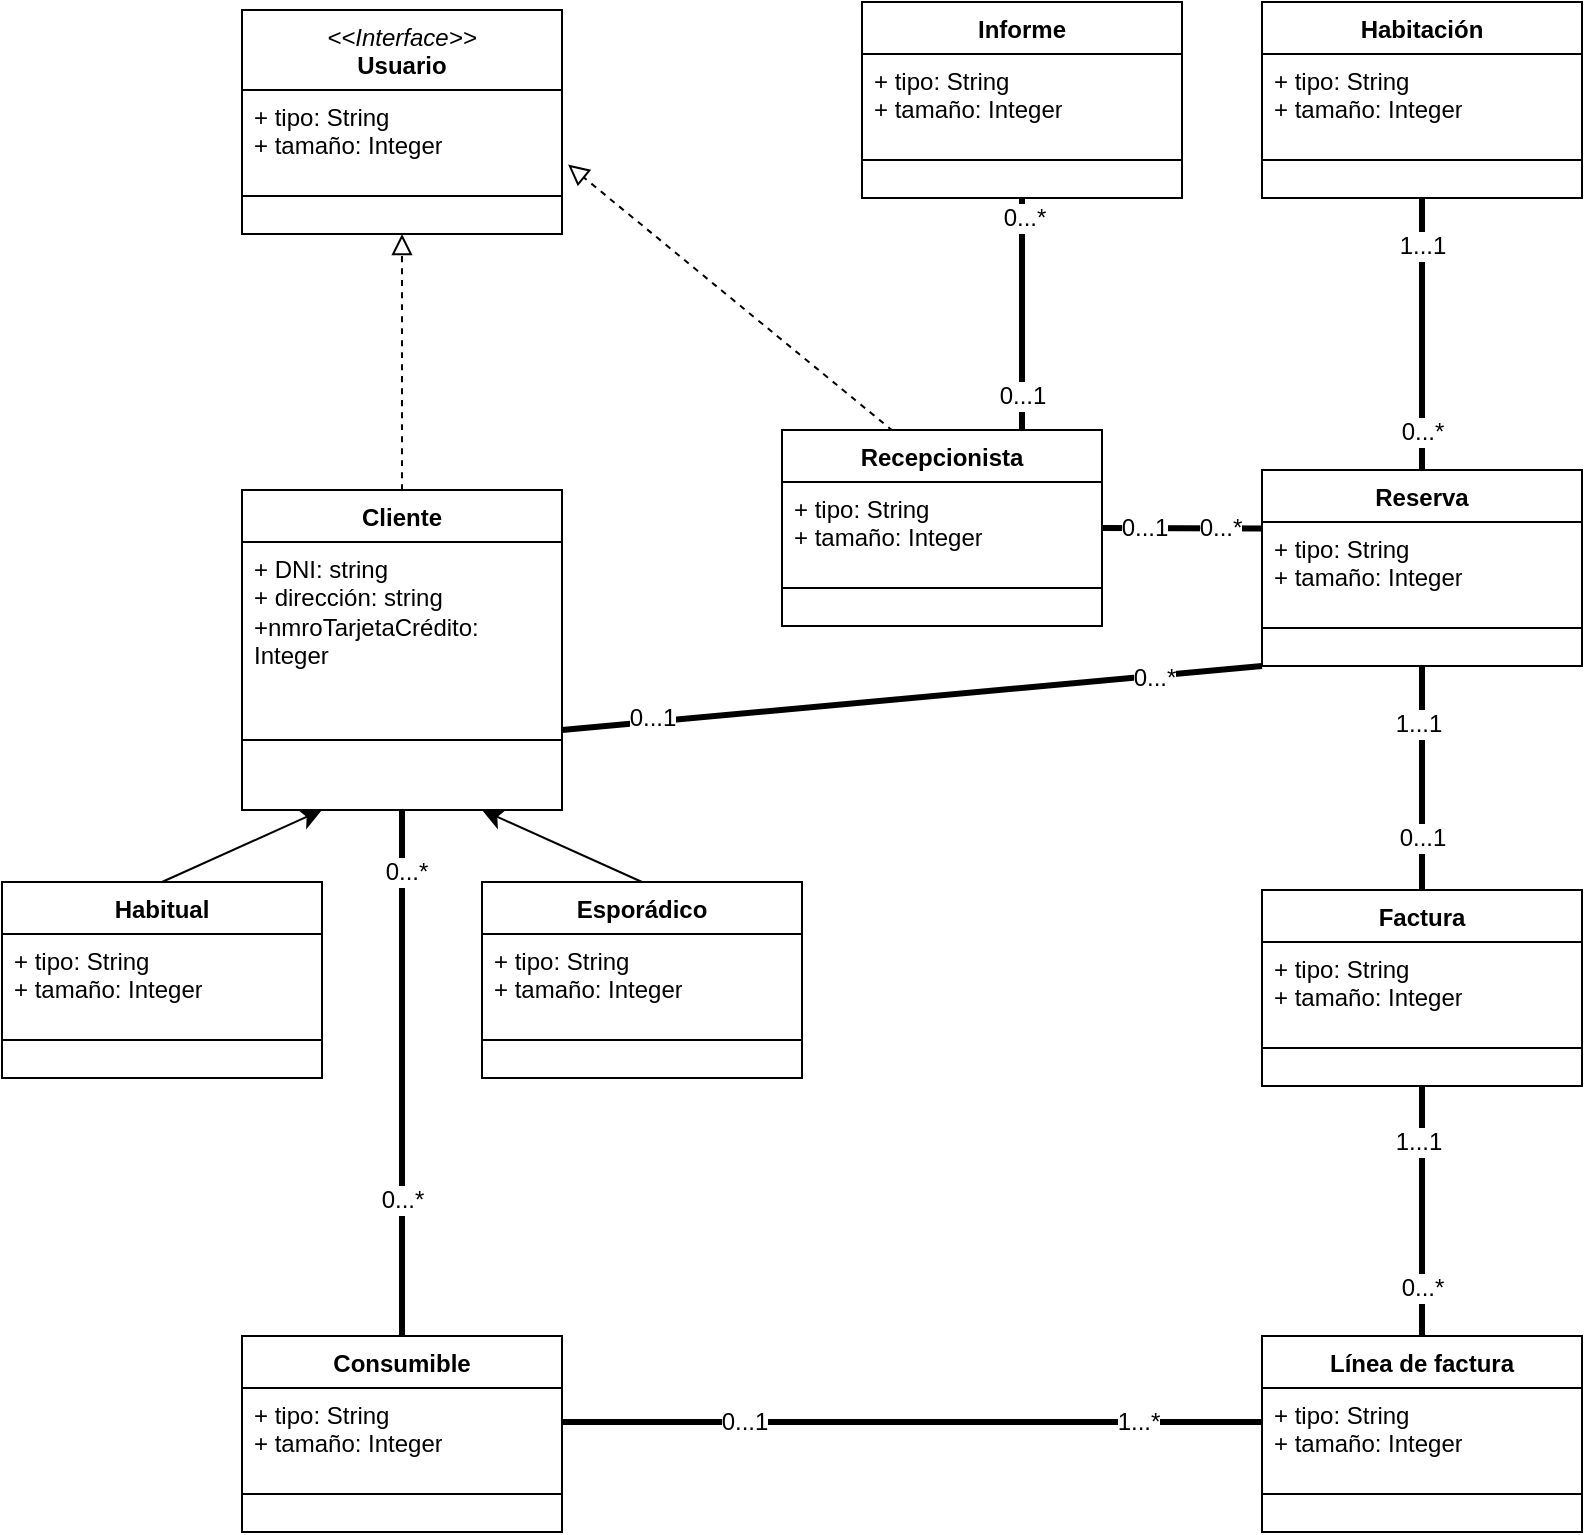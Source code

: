 <mxfile version="26.2.6">
  <diagram id="C5RBs43oDa-KdzZeNtuy" name="Page-1">
    <mxGraphModel dx="540" dy="704" grid="1" gridSize="10" guides="1" tooltips="1" connect="1" arrows="1" fold="1" page="1" pageScale="1" pageWidth="827" pageHeight="1169" math="0" shadow="0">
      <root>
        <mxCell id="WIyWlLk6GJQsqaUBKTNV-0" />
        <mxCell id="WIyWlLk6GJQsqaUBKTNV-1" parent="WIyWlLk6GJQsqaUBKTNV-0" />
        <mxCell id="tSlWaG0Mjs1WQoQpVSNo-32" style="edgeStyle=none;curved=1;rounded=0;orthogonalLoop=1;jettySize=auto;html=1;entryX=0.75;entryY=1;entryDx=0;entryDy=0;fontSize=12;startSize=8;endSize=8;exitX=0.5;exitY=0;exitDx=0;exitDy=0;" edge="1" parent="WIyWlLk6GJQsqaUBKTNV-1" source="tSlWaG0Mjs1WQoQpVSNo-64" target="tSlWaG0Mjs1WQoQpVSNo-61">
          <mxGeometry relative="1" as="geometry" />
        </mxCell>
        <mxCell id="tSlWaG0Mjs1WQoQpVSNo-18" value="" style="endArrow=none;startArrow=none;endFill=0;startFill=0;endSize=8;html=1;verticalAlign=bottom;labelBackgroundColor=none;strokeWidth=3;rounded=0;fontSize=12;curved=1;entryX=0;entryY=1;entryDx=0;entryDy=0;exitX=1;exitY=0.75;exitDx=0;exitDy=0;" edge="1" parent="WIyWlLk6GJQsqaUBKTNV-1" source="tSlWaG0Mjs1WQoQpVSNo-61" target="RvnSeQBEnFc8mbzQKr36-0">
          <mxGeometry width="160" relative="1" as="geometry">
            <mxPoint x="300" y="400" as="sourcePoint" />
            <mxPoint x="630" y="200" as="targetPoint" />
          </mxGeometry>
        </mxCell>
        <mxCell id="tSlWaG0Mjs1WQoQpVSNo-44" value="0...*" style="edgeLabel;html=1;align=center;verticalAlign=middle;resizable=0;points=[];fontSize=12;" vertex="1" connectable="0" parent="tSlWaG0Mjs1WQoQpVSNo-18">
          <mxGeometry x="0.691" y="-1" relative="1" as="geometry">
            <mxPoint as="offset" />
          </mxGeometry>
        </mxCell>
        <mxCell id="tSlWaG0Mjs1WQoQpVSNo-46" value="0...1" style="edgeLabel;html=1;align=center;verticalAlign=middle;resizable=0;points=[];fontSize=12;" vertex="1" connectable="0" parent="tSlWaG0Mjs1WQoQpVSNo-18">
          <mxGeometry x="-0.744" y="2" relative="1" as="geometry">
            <mxPoint as="offset" />
          </mxGeometry>
        </mxCell>
        <mxCell id="tSlWaG0Mjs1WQoQpVSNo-21" value="" style="endArrow=none;startArrow=none;endFill=0;startFill=0;endSize=8;html=1;verticalAlign=bottom;labelBackgroundColor=none;strokeWidth=3;rounded=0;fontSize=12;curved=1;exitX=0;exitY=0.5;exitDx=0;exitDy=0;entryX=1;entryY=0.5;entryDx=0;entryDy=0;" edge="1" parent="WIyWlLk6GJQsqaUBKTNV-1" source="tSlWaG0Mjs1WQoQpVSNo-74" target="tSlWaG0Mjs1WQoQpVSNo-71">
          <mxGeometry width="160" relative="1" as="geometry">
            <mxPoint x="550" y="680" as="sourcePoint" />
            <mxPoint x="280" y="785" as="targetPoint" />
          </mxGeometry>
        </mxCell>
        <mxCell id="tSlWaG0Mjs1WQoQpVSNo-51" value="0...1" style="edgeLabel;html=1;align=center;verticalAlign=middle;resizable=0;points=[];fontSize=12;" vertex="1" connectable="0" parent="tSlWaG0Mjs1WQoQpVSNo-21">
          <mxGeometry x="0.484" relative="1" as="geometry">
            <mxPoint as="offset" />
          </mxGeometry>
        </mxCell>
        <mxCell id="tSlWaG0Mjs1WQoQpVSNo-54" value="1...*" style="edgeLabel;html=1;align=center;verticalAlign=middle;resizable=0;points=[];fontSize=12;" vertex="1" connectable="0" parent="tSlWaG0Mjs1WQoQpVSNo-21">
          <mxGeometry x="-0.647" relative="1" as="geometry">
            <mxPoint as="offset" />
          </mxGeometry>
        </mxCell>
        <mxCell id="tSlWaG0Mjs1WQoQpVSNo-29" value="" style="endArrow=block;startArrow=none;endFill=0;startFill=0;endSize=8;html=1;verticalAlign=bottom;dashed=1;labelBackgroundColor=none;rounded=0;fontSize=12;curved=1;exitX=0.5;exitY=0;exitDx=0;exitDy=0;" edge="1" parent="WIyWlLk6GJQsqaUBKTNV-1" source="tSlWaG0Mjs1WQoQpVSNo-61" target="RvnSeQBEnFc8mbzQKr36-12">
          <mxGeometry width="160" relative="1" as="geometry">
            <mxPoint x="220" y="370" as="sourcePoint" />
            <mxPoint x="200" y="220" as="targetPoint" />
          </mxGeometry>
        </mxCell>
        <mxCell id="tSlWaG0Mjs1WQoQpVSNo-33" style="edgeStyle=none;curved=1;rounded=0;orthogonalLoop=1;jettySize=auto;html=1;exitX=0.5;exitY=0;exitDx=0;exitDy=0;entryX=0.25;entryY=1;entryDx=0;entryDy=0;fontSize=12;startSize=8;endSize=8;" edge="1" parent="WIyWlLk6GJQsqaUBKTNV-1" source="tSlWaG0Mjs1WQoQpVSNo-67" target="tSlWaG0Mjs1WQoQpVSNo-61">
          <mxGeometry relative="1" as="geometry" />
        </mxCell>
        <mxCell id="tSlWaG0Mjs1WQoQpVSNo-19" value="" style="endArrow=none;startArrow=none;endFill=0;startFill=0;endSize=8;html=1;verticalAlign=bottom;labelBackgroundColor=none;strokeWidth=3;rounded=0;fontSize=12;curved=1;exitX=0.5;exitY=0;exitDx=0;exitDy=0;entryX=0.5;entryY=1;entryDx=0;entryDy=0;" edge="1" parent="WIyWlLk6GJQsqaUBKTNV-1" source="RvnSeQBEnFc8mbzQKr36-8" target="RvnSeQBEnFc8mbzQKr36-0">
          <mxGeometry width="160" relative="1" as="geometry">
            <mxPoint x="390" y="560" as="sourcePoint" />
            <mxPoint x="585" y="560" as="targetPoint" />
          </mxGeometry>
        </mxCell>
        <mxCell id="tSlWaG0Mjs1WQoQpVSNo-47" value="0...1" style="edgeLabel;html=1;align=center;verticalAlign=middle;resizable=0;points=[];fontSize=12;" vertex="1" connectable="0" parent="tSlWaG0Mjs1WQoQpVSNo-19">
          <mxGeometry x="-0.53" y="-3" relative="1" as="geometry">
            <mxPoint x="-3" as="offset" />
          </mxGeometry>
        </mxCell>
        <mxCell id="tSlWaG0Mjs1WQoQpVSNo-48" value="1...1" style="edgeLabel;html=1;align=center;verticalAlign=middle;resizable=0;points=[];fontSize=12;" vertex="1" connectable="0" parent="tSlWaG0Mjs1WQoQpVSNo-19">
          <mxGeometry x="0.488" y="2" relative="1" as="geometry">
            <mxPoint as="offset" />
          </mxGeometry>
        </mxCell>
        <mxCell id="tSlWaG0Mjs1WQoQpVSNo-23" value="" style="endArrow=none;startArrow=none;endFill=0;startFill=0;endSize=8;html=1;verticalAlign=bottom;labelBackgroundColor=none;strokeWidth=3;rounded=0;fontSize=12;curved=1;entryX=0.5;entryY=0;entryDx=0;entryDy=0;exitX=0.5;exitY=1;exitDx=0;exitDy=0;" edge="1" parent="WIyWlLk6GJQsqaUBKTNV-1" source="tSlWaG0Mjs1WQoQpVSNo-57" target="RvnSeQBEnFc8mbzQKr36-0">
          <mxGeometry width="160" relative="1" as="geometry">
            <mxPoint x="480" y="750" as="sourcePoint" />
            <mxPoint x="585" y="390" as="targetPoint" />
          </mxGeometry>
        </mxCell>
        <mxCell id="tSlWaG0Mjs1WQoQpVSNo-40" value="1...1" style="edgeLabel;html=1;align=center;verticalAlign=middle;resizable=0;points=[];fontSize=12;" vertex="1" connectable="0" parent="tSlWaG0Mjs1WQoQpVSNo-23">
          <mxGeometry x="-0.652" relative="1" as="geometry">
            <mxPoint as="offset" />
          </mxGeometry>
        </mxCell>
        <mxCell id="tSlWaG0Mjs1WQoQpVSNo-41" value="0...*" style="edgeLabel;html=1;align=center;verticalAlign=middle;resizable=0;points=[];fontSize=12;" vertex="1" connectable="0" parent="tSlWaG0Mjs1WQoQpVSNo-23">
          <mxGeometry x="0.723" relative="1" as="geometry">
            <mxPoint as="offset" />
          </mxGeometry>
        </mxCell>
        <mxCell id="tSlWaG0Mjs1WQoQpVSNo-27" value="" style="endArrow=none;startArrow=none;endFill=0;startFill=0;endSize=8;html=1;verticalAlign=bottom;labelBackgroundColor=none;strokeWidth=3;rounded=0;fontSize=12;curved=1;exitX=0.5;exitY=0;exitDx=0;exitDy=0;entryX=0.5;entryY=1;entryDx=0;entryDy=0;" edge="1" parent="WIyWlLk6GJQsqaUBKTNV-1" source="tSlWaG0Mjs1WQoQpVSNo-73" target="RvnSeQBEnFc8mbzQKr36-8">
          <mxGeometry width="160" relative="1" as="geometry">
            <mxPoint x="530" y="600" as="sourcePoint" />
            <mxPoint x="725" y="600" as="targetPoint" />
          </mxGeometry>
        </mxCell>
        <mxCell id="tSlWaG0Mjs1WQoQpVSNo-49" value="1...1" style="edgeLabel;html=1;align=center;verticalAlign=middle;resizable=0;points=[];fontSize=12;" vertex="1" connectable="0" parent="tSlWaG0Mjs1WQoQpVSNo-27">
          <mxGeometry x="0.551" y="2" relative="1" as="geometry">
            <mxPoint as="offset" />
          </mxGeometry>
        </mxCell>
        <mxCell id="tSlWaG0Mjs1WQoQpVSNo-50" value="0...*" style="edgeLabel;html=1;align=center;verticalAlign=middle;resizable=0;points=[];fontSize=12;" vertex="1" connectable="0" parent="tSlWaG0Mjs1WQoQpVSNo-27">
          <mxGeometry x="-0.606" y="-3" relative="1" as="geometry">
            <mxPoint x="-3" as="offset" />
          </mxGeometry>
        </mxCell>
        <mxCell id="tSlWaG0Mjs1WQoQpVSNo-30" value="" style="endArrow=block;startArrow=none;endFill=0;startFill=0;endSize=8;html=1;verticalAlign=bottom;dashed=1;labelBackgroundColor=none;rounded=0;fontSize=12;curved=1;entryX=1.019;entryY=1.096;entryDx=0;entryDy=0;exitX=0.375;exitY=0.043;exitDx=0;exitDy=0;exitPerimeter=0;entryPerimeter=0;" edge="1" parent="WIyWlLk6GJQsqaUBKTNV-1" source="RvnSeQBEnFc8mbzQKr36-4" target="RvnSeQBEnFc8mbzQKr36-13">
          <mxGeometry width="160" relative="1" as="geometry">
            <mxPoint x="160" y="380" as="sourcePoint" />
            <mxPoint x="285" y="220" as="targetPoint" />
          </mxGeometry>
        </mxCell>
        <mxCell id="tSlWaG0Mjs1WQoQpVSNo-31" value="" style="endArrow=none;startArrow=none;endFill=0;startFill=0;endSize=8;html=1;verticalAlign=bottom;labelBackgroundColor=none;strokeWidth=3;rounded=0;fontSize=12;curved=1;entryX=0;entryY=0.096;entryDx=0;entryDy=0;entryPerimeter=0;exitX=1;exitY=0.5;exitDx=0;exitDy=0;" edge="1" parent="WIyWlLk6GJQsqaUBKTNV-1" source="RvnSeQBEnFc8mbzQKr36-4" target="RvnSeQBEnFc8mbzQKr36-1">
          <mxGeometry width="160" relative="1" as="geometry">
            <mxPoint x="550" y="370" as="sourcePoint" />
            <mxPoint x="550" y="368" as="targetPoint" />
          </mxGeometry>
        </mxCell>
        <mxCell id="tSlWaG0Mjs1WQoQpVSNo-42" value="0...*" style="edgeLabel;html=1;align=center;verticalAlign=middle;resizable=0;points=[];fontSize=12;" vertex="1" connectable="0" parent="tSlWaG0Mjs1WQoQpVSNo-31">
          <mxGeometry x="0.465" relative="1" as="geometry">
            <mxPoint as="offset" />
          </mxGeometry>
        </mxCell>
        <mxCell id="tSlWaG0Mjs1WQoQpVSNo-43" value="0...1" style="edgeLabel;html=1;align=center;verticalAlign=middle;resizable=0;points=[];fontSize=12;" vertex="1" connectable="0" parent="tSlWaG0Mjs1WQoQpVSNo-31">
          <mxGeometry x="-0.661" y="3" relative="1" as="geometry">
            <mxPoint x="7" y="3" as="offset" />
          </mxGeometry>
        </mxCell>
        <mxCell id="tSlWaG0Mjs1WQoQpVSNo-34" value="" style="endArrow=none;startArrow=none;endFill=0;startFill=0;endSize=8;html=1;verticalAlign=bottom;labelBackgroundColor=none;strokeWidth=3;rounded=0;fontSize=12;curved=1;entryX=0.5;entryY=1;entryDx=0;entryDy=0;exitX=0.75;exitY=0;exitDx=0;exitDy=0;" edge="1" parent="WIyWlLk6GJQsqaUBKTNV-1" source="RvnSeQBEnFc8mbzQKr36-4" target="RvnSeQBEnFc8mbzQKr36-16">
          <mxGeometry width="160" relative="1" as="geometry">
            <mxPoint x="550" y="383" as="sourcePoint" />
            <mxPoint x="640" y="383" as="targetPoint" />
          </mxGeometry>
        </mxCell>
        <mxCell id="tSlWaG0Mjs1WQoQpVSNo-38" value="0...*" style="edgeLabel;html=1;align=center;verticalAlign=middle;resizable=0;points=[];fontSize=12;" vertex="1" connectable="0" parent="tSlWaG0Mjs1WQoQpVSNo-34">
          <mxGeometry x="0.837" y="-1" relative="1" as="geometry">
            <mxPoint as="offset" />
          </mxGeometry>
        </mxCell>
        <mxCell id="tSlWaG0Mjs1WQoQpVSNo-39" value="0...1" style="edgeLabel;html=1;align=center;verticalAlign=middle;resizable=0;points=[];fontSize=12;" vertex="1" connectable="0" parent="tSlWaG0Mjs1WQoQpVSNo-34">
          <mxGeometry x="-0.702" relative="1" as="geometry">
            <mxPoint as="offset" />
          </mxGeometry>
        </mxCell>
        <mxCell id="tSlWaG0Mjs1WQoQpVSNo-52" value="" style="endArrow=none;startArrow=none;endFill=0;startFill=0;endSize=8;html=1;verticalAlign=bottom;labelBackgroundColor=none;strokeWidth=3;rounded=0;fontSize=12;curved=1;exitX=0.5;exitY=1;exitDx=0;exitDy=0;entryX=0.5;entryY=0;entryDx=0;entryDy=0;" edge="1" parent="WIyWlLk6GJQsqaUBKTNV-1" source="tSlWaG0Mjs1WQoQpVSNo-61" target="tSlWaG0Mjs1WQoQpVSNo-70">
          <mxGeometry width="160" relative="1" as="geometry">
            <mxPoint x="560" y="680" as="sourcePoint" />
            <mxPoint x="210" y="680" as="targetPoint" />
          </mxGeometry>
        </mxCell>
        <mxCell id="tSlWaG0Mjs1WQoQpVSNo-53" value="0...*" style="edgeLabel;html=1;align=center;verticalAlign=middle;resizable=0;points=[];fontSize=12;" vertex="1" connectable="0" parent="tSlWaG0Mjs1WQoQpVSNo-52">
          <mxGeometry x="0.484" relative="1" as="geometry">
            <mxPoint as="offset" />
          </mxGeometry>
        </mxCell>
        <mxCell id="tSlWaG0Mjs1WQoQpVSNo-55" value="0...*" style="edgeLabel;html=1;align=center;verticalAlign=middle;resizable=0;points=[];fontSize=12;" vertex="1" connectable="0" parent="tSlWaG0Mjs1WQoQpVSNo-52">
          <mxGeometry x="-0.763" y="2" relative="1" as="geometry">
            <mxPoint as="offset" />
          </mxGeometry>
        </mxCell>
        <mxCell id="tSlWaG0Mjs1WQoQpVSNo-57" value="Habitación" style="swimlane;fontStyle=1;align=center;verticalAlign=top;childLayout=stackLayout;horizontal=1;startSize=26;horizontalStack=0;resizeParent=1;resizeParentMax=0;resizeLast=0;collapsible=1;marginBottom=0;whiteSpace=wrap;html=1;" vertex="1" parent="WIyWlLk6GJQsqaUBKTNV-1">
          <mxGeometry x="630" y="76" width="160" height="98" as="geometry" />
        </mxCell>
        <mxCell id="tSlWaG0Mjs1WQoQpVSNo-58" value="+ tipo: String&lt;div&gt;+ tamaño: Integer&lt;/div&gt;&lt;div&gt;+ precio: Double&lt;/div&gt;&lt;div&gt;&lt;br&gt;&lt;/div&gt;" style="text;strokeColor=none;fillColor=none;align=left;verticalAlign=top;spacingLeft=4;spacingRight=4;overflow=hidden;rotatable=0;points=[[0,0.5],[1,0.5]];portConstraint=eastwest;whiteSpace=wrap;html=1;" vertex="1" parent="tSlWaG0Mjs1WQoQpVSNo-57">
          <mxGeometry y="26" width="160" height="34" as="geometry" />
        </mxCell>
        <mxCell id="tSlWaG0Mjs1WQoQpVSNo-59" value="" style="line;strokeWidth=1;fillColor=none;align=left;verticalAlign=middle;spacingTop=-1;spacingLeft=3;spacingRight=3;rotatable=0;labelPosition=right;points=[];portConstraint=eastwest;strokeColor=inherit;" vertex="1" parent="tSlWaG0Mjs1WQoQpVSNo-57">
          <mxGeometry y="60" width="160" height="38" as="geometry" />
        </mxCell>
        <mxCell id="tSlWaG0Mjs1WQoQpVSNo-61" value="Cliente" style="swimlane;fontStyle=1;align=center;verticalAlign=top;childLayout=stackLayout;horizontal=1;startSize=26;horizontalStack=0;resizeParent=1;resizeParentMax=0;resizeLast=0;collapsible=1;marginBottom=0;whiteSpace=wrap;html=1;" vertex="1" parent="WIyWlLk6GJQsqaUBKTNV-1">
          <mxGeometry x="120" y="320" width="160" height="160" as="geometry" />
        </mxCell>
        <mxCell id="tSlWaG0Mjs1WQoQpVSNo-62" value="+ DNI: string&lt;div&gt;+ dirección: string&lt;/div&gt;&lt;div&gt;+nmroTarjetaCrédito: Integer&lt;/div&gt;&lt;div&gt;+ precio: Double&lt;/div&gt;&lt;div&gt;&lt;br&gt;&lt;/div&gt;" style="text;strokeColor=none;fillColor=none;align=left;verticalAlign=top;spacingLeft=4;spacingRight=4;overflow=hidden;rotatable=0;points=[[0,0.5],[1,0.5]];portConstraint=eastwest;whiteSpace=wrap;html=1;" vertex="1" parent="tSlWaG0Mjs1WQoQpVSNo-61">
          <mxGeometry y="26" width="160" height="64" as="geometry" />
        </mxCell>
        <mxCell id="tSlWaG0Mjs1WQoQpVSNo-63" value="" style="line;strokeWidth=1;fillColor=none;align=left;verticalAlign=middle;spacingTop=-1;spacingLeft=3;spacingRight=3;rotatable=0;labelPosition=right;points=[];portConstraint=eastwest;strokeColor=inherit;" vertex="1" parent="tSlWaG0Mjs1WQoQpVSNo-61">
          <mxGeometry y="90" width="160" height="70" as="geometry" />
        </mxCell>
        <mxCell id="tSlWaG0Mjs1WQoQpVSNo-64" value="Esporádico" style="swimlane;fontStyle=1;align=center;verticalAlign=top;childLayout=stackLayout;horizontal=1;startSize=26;horizontalStack=0;resizeParent=1;resizeParentMax=0;resizeLast=0;collapsible=1;marginBottom=0;whiteSpace=wrap;html=1;" vertex="1" parent="WIyWlLk6GJQsqaUBKTNV-1">
          <mxGeometry x="240" y="516" width="160" height="98" as="geometry" />
        </mxCell>
        <mxCell id="tSlWaG0Mjs1WQoQpVSNo-65" value="+ tipo: String&lt;div&gt;+ tamaño: Integer&lt;/div&gt;&lt;div&gt;+ precio: Double&lt;/div&gt;&lt;div&gt;&lt;br&gt;&lt;/div&gt;" style="text;strokeColor=none;fillColor=none;align=left;verticalAlign=top;spacingLeft=4;spacingRight=4;overflow=hidden;rotatable=0;points=[[0,0.5],[1,0.5]];portConstraint=eastwest;whiteSpace=wrap;html=1;" vertex="1" parent="tSlWaG0Mjs1WQoQpVSNo-64">
          <mxGeometry y="26" width="160" height="34" as="geometry" />
        </mxCell>
        <mxCell id="tSlWaG0Mjs1WQoQpVSNo-66" value="" style="line;strokeWidth=1;fillColor=none;align=left;verticalAlign=middle;spacingTop=-1;spacingLeft=3;spacingRight=3;rotatable=0;labelPosition=right;points=[];portConstraint=eastwest;strokeColor=inherit;" vertex="1" parent="tSlWaG0Mjs1WQoQpVSNo-64">
          <mxGeometry y="60" width="160" height="38" as="geometry" />
        </mxCell>
        <mxCell id="tSlWaG0Mjs1WQoQpVSNo-67" value="Habitual" style="swimlane;fontStyle=1;align=center;verticalAlign=top;childLayout=stackLayout;horizontal=1;startSize=26;horizontalStack=0;resizeParent=1;resizeParentMax=0;resizeLast=0;collapsible=1;marginBottom=0;whiteSpace=wrap;html=1;" vertex="1" parent="WIyWlLk6GJQsqaUBKTNV-1">
          <mxGeometry y="516" width="160" height="98" as="geometry" />
        </mxCell>
        <mxCell id="tSlWaG0Mjs1WQoQpVSNo-68" value="+ tipo: String&lt;div&gt;+ tamaño: Integer&lt;/div&gt;&lt;div&gt;+ precio: Double&lt;/div&gt;&lt;div&gt;&lt;br&gt;&lt;/div&gt;" style="text;strokeColor=none;fillColor=none;align=left;verticalAlign=top;spacingLeft=4;spacingRight=4;overflow=hidden;rotatable=0;points=[[0,0.5],[1,0.5]];portConstraint=eastwest;whiteSpace=wrap;html=1;" vertex="1" parent="tSlWaG0Mjs1WQoQpVSNo-67">
          <mxGeometry y="26" width="160" height="34" as="geometry" />
        </mxCell>
        <mxCell id="tSlWaG0Mjs1WQoQpVSNo-69" value="" style="line;strokeWidth=1;fillColor=none;align=left;verticalAlign=middle;spacingTop=-1;spacingLeft=3;spacingRight=3;rotatable=0;labelPosition=right;points=[];portConstraint=eastwest;strokeColor=inherit;" vertex="1" parent="tSlWaG0Mjs1WQoQpVSNo-67">
          <mxGeometry y="60" width="160" height="38" as="geometry" />
        </mxCell>
        <mxCell id="tSlWaG0Mjs1WQoQpVSNo-70" value="Consumible" style="swimlane;fontStyle=1;align=center;verticalAlign=top;childLayout=stackLayout;horizontal=1;startSize=26;horizontalStack=0;resizeParent=1;resizeParentMax=0;resizeLast=0;collapsible=1;marginBottom=0;whiteSpace=wrap;html=1;" vertex="1" parent="WIyWlLk6GJQsqaUBKTNV-1">
          <mxGeometry x="120" y="743" width="160" height="98" as="geometry" />
        </mxCell>
        <mxCell id="tSlWaG0Mjs1WQoQpVSNo-71" value="+ tipo: String&lt;div&gt;+ tamaño: Integer&lt;/div&gt;&lt;div&gt;+ precio: Double&lt;/div&gt;&lt;div&gt;&lt;br&gt;&lt;/div&gt;" style="text;strokeColor=none;fillColor=none;align=left;verticalAlign=top;spacingLeft=4;spacingRight=4;overflow=hidden;rotatable=0;points=[[0,0.5],[1,0.5]];portConstraint=eastwest;whiteSpace=wrap;html=1;" vertex="1" parent="tSlWaG0Mjs1WQoQpVSNo-70">
          <mxGeometry y="26" width="160" height="34" as="geometry" />
        </mxCell>
        <mxCell id="tSlWaG0Mjs1WQoQpVSNo-72" value="" style="line;strokeWidth=1;fillColor=none;align=left;verticalAlign=middle;spacingTop=-1;spacingLeft=3;spacingRight=3;rotatable=0;labelPosition=right;points=[];portConstraint=eastwest;strokeColor=inherit;" vertex="1" parent="tSlWaG0Mjs1WQoQpVSNo-70">
          <mxGeometry y="60" width="160" height="38" as="geometry" />
        </mxCell>
        <mxCell id="tSlWaG0Mjs1WQoQpVSNo-73" value="Línea de factura" style="swimlane;fontStyle=1;align=center;verticalAlign=top;childLayout=stackLayout;horizontal=1;startSize=26;horizontalStack=0;resizeParent=1;resizeParentMax=0;resizeLast=0;collapsible=1;marginBottom=0;whiteSpace=wrap;html=1;" vertex="1" parent="WIyWlLk6GJQsqaUBKTNV-1">
          <mxGeometry x="630" y="743" width="160" height="98" as="geometry" />
        </mxCell>
        <mxCell id="tSlWaG0Mjs1WQoQpVSNo-74" value="+ tipo: String&lt;div&gt;+ tamaño: Integer&lt;/div&gt;&lt;div&gt;+ precio: Double&lt;/div&gt;&lt;div&gt;&lt;br&gt;&lt;/div&gt;" style="text;strokeColor=none;fillColor=none;align=left;verticalAlign=top;spacingLeft=4;spacingRight=4;overflow=hidden;rotatable=0;points=[[0,0.5],[1,0.5]];portConstraint=eastwest;whiteSpace=wrap;html=1;" vertex="1" parent="tSlWaG0Mjs1WQoQpVSNo-73">
          <mxGeometry y="26" width="160" height="34" as="geometry" />
        </mxCell>
        <mxCell id="tSlWaG0Mjs1WQoQpVSNo-75" value="" style="line;strokeWidth=1;fillColor=none;align=left;verticalAlign=middle;spacingTop=-1;spacingLeft=3;spacingRight=3;rotatable=0;labelPosition=right;points=[];portConstraint=eastwest;strokeColor=inherit;" vertex="1" parent="tSlWaG0Mjs1WQoQpVSNo-73">
          <mxGeometry y="60" width="160" height="38" as="geometry" />
        </mxCell>
        <mxCell id="RvnSeQBEnFc8mbzQKr36-0" value="Reserva" style="swimlane;fontStyle=1;align=center;verticalAlign=top;childLayout=stackLayout;horizontal=1;startSize=26;horizontalStack=0;resizeParent=1;resizeParentMax=0;resizeLast=0;collapsible=1;marginBottom=0;whiteSpace=wrap;html=1;" vertex="1" parent="WIyWlLk6GJQsqaUBKTNV-1">
          <mxGeometry x="630" y="310" width="160" height="98" as="geometry" />
        </mxCell>
        <mxCell id="RvnSeQBEnFc8mbzQKr36-1" value="+ tipo: String&lt;div&gt;+ tamaño: Integer&lt;/div&gt;&lt;div&gt;+ precio: Double&lt;/div&gt;&lt;div&gt;&lt;br&gt;&lt;/div&gt;" style="text;strokeColor=none;fillColor=none;align=left;verticalAlign=top;spacingLeft=4;spacingRight=4;overflow=hidden;rotatable=0;points=[[0,0.5],[1,0.5]];portConstraint=eastwest;whiteSpace=wrap;html=1;" vertex="1" parent="RvnSeQBEnFc8mbzQKr36-0">
          <mxGeometry y="26" width="160" height="34" as="geometry" />
        </mxCell>
        <mxCell id="RvnSeQBEnFc8mbzQKr36-2" value="" style="line;strokeWidth=1;fillColor=none;align=left;verticalAlign=middle;spacingTop=-1;spacingLeft=3;spacingRight=3;rotatable=0;labelPosition=right;points=[];portConstraint=eastwest;strokeColor=inherit;" vertex="1" parent="RvnSeQBEnFc8mbzQKr36-0">
          <mxGeometry y="60" width="160" height="38" as="geometry" />
        </mxCell>
        <mxCell id="RvnSeQBEnFc8mbzQKr36-3" style="edgeStyle=none;curved=1;rounded=0;orthogonalLoop=1;jettySize=auto;html=1;exitX=0.5;exitY=1;exitDx=0;exitDy=0;fontSize=12;startSize=8;endSize=8;" edge="1" parent="RvnSeQBEnFc8mbzQKr36-0" source="RvnSeQBEnFc8mbzQKr36-0" target="RvnSeQBEnFc8mbzQKr36-2">
          <mxGeometry relative="1" as="geometry" />
        </mxCell>
        <mxCell id="RvnSeQBEnFc8mbzQKr36-4" value="Recepcionista" style="swimlane;fontStyle=1;align=center;verticalAlign=top;childLayout=stackLayout;horizontal=1;startSize=26;horizontalStack=0;resizeParent=1;resizeParentMax=0;resizeLast=0;collapsible=1;marginBottom=0;whiteSpace=wrap;html=1;" vertex="1" parent="WIyWlLk6GJQsqaUBKTNV-1">
          <mxGeometry x="390" y="290" width="160" height="98" as="geometry" />
        </mxCell>
        <mxCell id="RvnSeQBEnFc8mbzQKr36-5" value="+ tipo: String&lt;div&gt;+ tamaño: Integer&lt;/div&gt;&lt;div&gt;+ precio: Double&lt;/div&gt;&lt;div&gt;&lt;br&gt;&lt;/div&gt;" style="text;strokeColor=none;fillColor=none;align=left;verticalAlign=top;spacingLeft=4;spacingRight=4;overflow=hidden;rotatable=0;points=[[0,0.5],[1,0.5]];portConstraint=eastwest;whiteSpace=wrap;html=1;" vertex="1" parent="RvnSeQBEnFc8mbzQKr36-4">
          <mxGeometry y="26" width="160" height="34" as="geometry" />
        </mxCell>
        <mxCell id="RvnSeQBEnFc8mbzQKr36-6" value="" style="line;strokeWidth=1;fillColor=none;align=left;verticalAlign=middle;spacingTop=-1;spacingLeft=3;spacingRight=3;rotatable=0;labelPosition=right;points=[];portConstraint=eastwest;strokeColor=inherit;" vertex="1" parent="RvnSeQBEnFc8mbzQKr36-4">
          <mxGeometry y="60" width="160" height="38" as="geometry" />
        </mxCell>
        <mxCell id="RvnSeQBEnFc8mbzQKr36-7" style="edgeStyle=none;curved=1;rounded=0;orthogonalLoop=1;jettySize=auto;html=1;exitX=0.5;exitY=1;exitDx=0;exitDy=0;fontSize=12;startSize=8;endSize=8;" edge="1" parent="RvnSeQBEnFc8mbzQKr36-4" source="RvnSeQBEnFc8mbzQKr36-4" target="RvnSeQBEnFc8mbzQKr36-6">
          <mxGeometry relative="1" as="geometry" />
        </mxCell>
        <mxCell id="RvnSeQBEnFc8mbzQKr36-8" value="Factura" style="swimlane;fontStyle=1;align=center;verticalAlign=top;childLayout=stackLayout;horizontal=1;startSize=26;horizontalStack=0;resizeParent=1;resizeParentMax=0;resizeLast=0;collapsible=1;marginBottom=0;whiteSpace=wrap;html=1;" vertex="1" parent="WIyWlLk6GJQsqaUBKTNV-1">
          <mxGeometry x="630" y="520" width="160" height="98" as="geometry" />
        </mxCell>
        <mxCell id="RvnSeQBEnFc8mbzQKr36-9" value="+ tipo: String&lt;div&gt;+ tamaño: Integer&lt;/div&gt;&lt;div&gt;+ precio: Double&lt;/div&gt;&lt;div&gt;&lt;br&gt;&lt;/div&gt;" style="text;strokeColor=none;fillColor=none;align=left;verticalAlign=top;spacingLeft=4;spacingRight=4;overflow=hidden;rotatable=0;points=[[0,0.5],[1,0.5]];portConstraint=eastwest;whiteSpace=wrap;html=1;" vertex="1" parent="RvnSeQBEnFc8mbzQKr36-8">
          <mxGeometry y="26" width="160" height="34" as="geometry" />
        </mxCell>
        <mxCell id="RvnSeQBEnFc8mbzQKr36-10" value="" style="line;strokeWidth=1;fillColor=none;align=left;verticalAlign=middle;spacingTop=-1;spacingLeft=3;spacingRight=3;rotatable=0;labelPosition=right;points=[];portConstraint=eastwest;strokeColor=inherit;" vertex="1" parent="RvnSeQBEnFc8mbzQKr36-8">
          <mxGeometry y="60" width="160" height="38" as="geometry" />
        </mxCell>
        <mxCell id="RvnSeQBEnFc8mbzQKr36-11" style="edgeStyle=none;curved=1;rounded=0;orthogonalLoop=1;jettySize=auto;html=1;exitX=0.5;exitY=1;exitDx=0;exitDy=0;fontSize=12;startSize=8;endSize=8;" edge="1" parent="RvnSeQBEnFc8mbzQKr36-8" source="RvnSeQBEnFc8mbzQKr36-8" target="RvnSeQBEnFc8mbzQKr36-10">
          <mxGeometry relative="1" as="geometry" />
        </mxCell>
        <mxCell id="RvnSeQBEnFc8mbzQKr36-12" value="&lt;i style=&quot;font-weight: 400;&quot;&gt;&amp;lt;&amp;lt;Interface&amp;gt;&amp;gt;&lt;/i&gt;&lt;br style=&quot;font-weight: 400;&quot;&gt;&lt;b&gt;Usuario&lt;/b&gt;" style="swimlane;fontStyle=1;align=center;verticalAlign=top;childLayout=stackLayout;horizontal=1;startSize=40;horizontalStack=0;resizeParent=1;resizeParentMax=0;resizeLast=0;collapsible=1;marginBottom=0;whiteSpace=wrap;html=1;" vertex="1" parent="WIyWlLk6GJQsqaUBKTNV-1">
          <mxGeometry x="120" y="80" width="160" height="112" as="geometry" />
        </mxCell>
        <mxCell id="RvnSeQBEnFc8mbzQKr36-13" value="+ tipo: String&lt;div&gt;+ tamaño: Integer&lt;/div&gt;&lt;div&gt;+ precio: Double&lt;/div&gt;&lt;div&gt;&lt;br&gt;&lt;/div&gt;" style="text;strokeColor=none;fillColor=none;align=left;verticalAlign=top;spacingLeft=4;spacingRight=4;overflow=hidden;rotatable=0;points=[[0,0.5],[1,0.5]];portConstraint=eastwest;whiteSpace=wrap;html=1;" vertex="1" parent="RvnSeQBEnFc8mbzQKr36-12">
          <mxGeometry y="40" width="160" height="34" as="geometry" />
        </mxCell>
        <mxCell id="RvnSeQBEnFc8mbzQKr36-14" value="" style="line;strokeWidth=1;fillColor=none;align=left;verticalAlign=middle;spacingTop=-1;spacingLeft=3;spacingRight=3;rotatable=0;labelPosition=right;points=[];portConstraint=eastwest;strokeColor=inherit;" vertex="1" parent="RvnSeQBEnFc8mbzQKr36-12">
          <mxGeometry y="74" width="160" height="38" as="geometry" />
        </mxCell>
        <mxCell id="RvnSeQBEnFc8mbzQKr36-15" style="edgeStyle=none;curved=1;rounded=0;orthogonalLoop=1;jettySize=auto;html=1;exitX=0.5;exitY=1;exitDx=0;exitDy=0;fontSize=12;startSize=8;endSize=8;" edge="1" parent="RvnSeQBEnFc8mbzQKr36-12" source="RvnSeQBEnFc8mbzQKr36-12" target="RvnSeQBEnFc8mbzQKr36-14">
          <mxGeometry relative="1" as="geometry" />
        </mxCell>
        <mxCell id="RvnSeQBEnFc8mbzQKr36-16" value="Informe" style="swimlane;fontStyle=1;align=center;verticalAlign=top;childLayout=stackLayout;horizontal=1;startSize=26;horizontalStack=0;resizeParent=1;resizeParentMax=0;resizeLast=0;collapsible=1;marginBottom=0;whiteSpace=wrap;html=1;" vertex="1" parent="WIyWlLk6GJQsqaUBKTNV-1">
          <mxGeometry x="430" y="76" width="160" height="98" as="geometry" />
        </mxCell>
        <mxCell id="RvnSeQBEnFc8mbzQKr36-17" value="+ tipo: String&lt;div&gt;+ tamaño: Integer&lt;/div&gt;&lt;div&gt;+ precio: Double&lt;/div&gt;&lt;div&gt;&lt;br&gt;&lt;/div&gt;" style="text;strokeColor=none;fillColor=none;align=left;verticalAlign=top;spacingLeft=4;spacingRight=4;overflow=hidden;rotatable=0;points=[[0,0.5],[1,0.5]];portConstraint=eastwest;whiteSpace=wrap;html=1;" vertex="1" parent="RvnSeQBEnFc8mbzQKr36-16">
          <mxGeometry y="26" width="160" height="34" as="geometry" />
        </mxCell>
        <mxCell id="RvnSeQBEnFc8mbzQKr36-18" value="" style="line;strokeWidth=1;fillColor=none;align=left;verticalAlign=middle;spacingTop=-1;spacingLeft=3;spacingRight=3;rotatable=0;labelPosition=right;points=[];portConstraint=eastwest;strokeColor=inherit;" vertex="1" parent="RvnSeQBEnFc8mbzQKr36-16">
          <mxGeometry y="60" width="160" height="38" as="geometry" />
        </mxCell>
      </root>
    </mxGraphModel>
  </diagram>
</mxfile>
